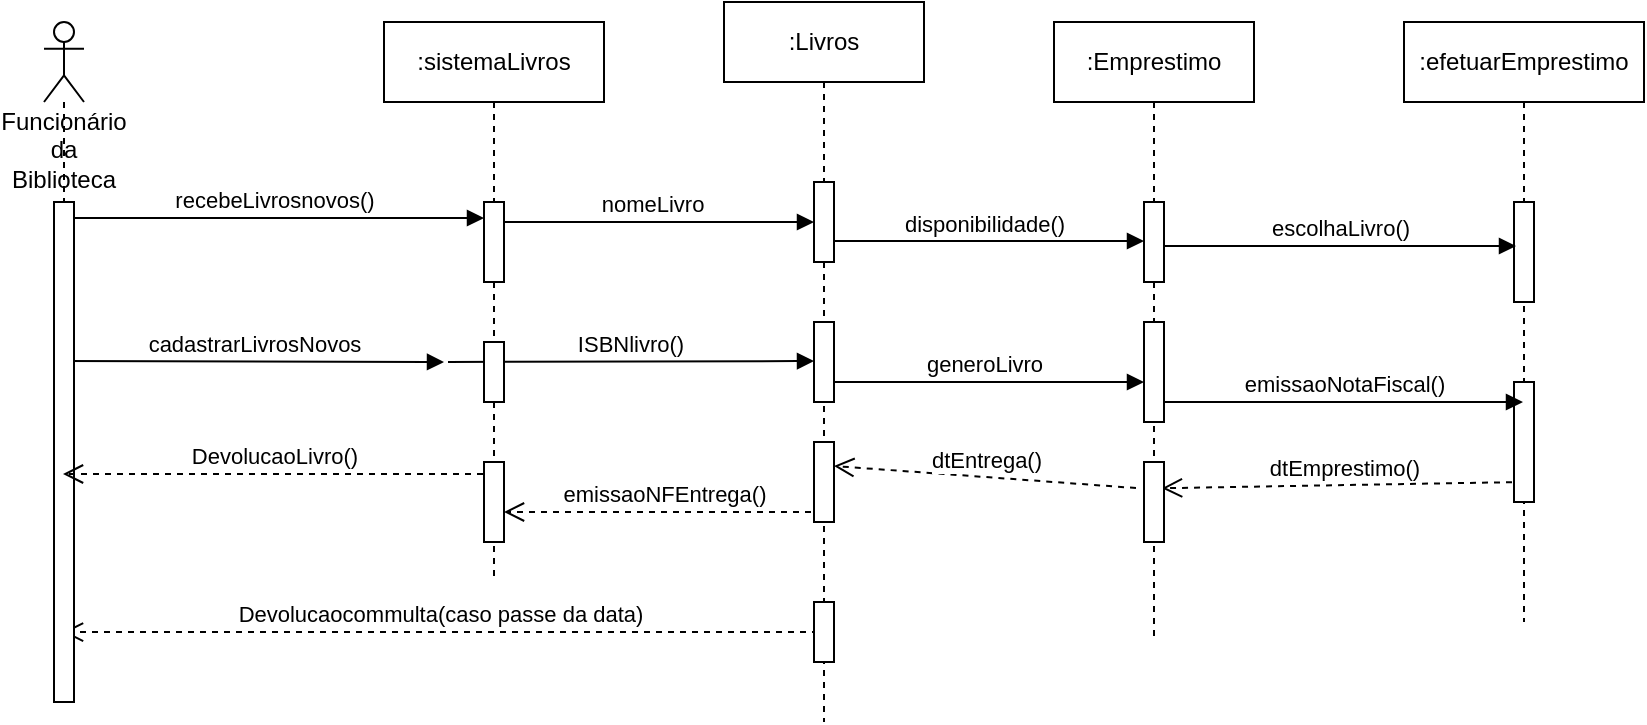 <mxfile version="13.8.8" type="github">
  <diagram id="8-qFMdN2M5BpMNW03hwC" name="Page-1">
    <mxGraphModel dx="900" dy="533" grid="1" gridSize="10" guides="1" tooltips="1" connect="1" arrows="1" fold="1" page="1" pageScale="1" pageWidth="1169" pageHeight="827" math="0" shadow="0">
      <root>
        <mxCell id="0" />
        <mxCell id="1" parent="0" />
        <mxCell id="RcH9cWTwy_EmR8gQbs1w-36" value="Devolucaocommulta(caso passe da data)" style="html=1;verticalAlign=bottom;endArrow=open;dashed=1;endSize=8;exitX=0.2;exitY=0.267;exitDx=0;exitDy=0;exitPerimeter=0;" edge="1" parent="1">
          <mxGeometry relative="1" as="geometry">
            <mxPoint x="467" y="385.01" as="sourcePoint" />
            <mxPoint x="89.5" y="385.01" as="targetPoint" />
          </mxGeometry>
        </mxCell>
        <mxCell id="RcH9cWTwy_EmR8gQbs1w-32" value="emissaoNFEntrega()" style="html=1;verticalAlign=bottom;endArrow=open;dashed=1;endSize=8;" edge="1" parent="1" source="RcH9cWTwy_EmR8gQbs1w-7">
          <mxGeometry relative="1" as="geometry">
            <mxPoint x="469.5" y="325" as="sourcePoint" />
            <mxPoint x="310" y="325" as="targetPoint" />
          </mxGeometry>
        </mxCell>
        <mxCell id="RcH9cWTwy_EmR8gQbs1w-29" value="dtEmprestimo()" style="html=1;verticalAlign=bottom;endArrow=open;dashed=1;endSize=8;exitX=0.5;exitY=0.833;exitDx=0;exitDy=0;exitPerimeter=0;entryX=0.54;entryY=0.752;entryDx=0;entryDy=0;entryPerimeter=0;" edge="1" parent="1" source="RcH9cWTwy_EmR8gQbs1w-26" target="RcH9cWTwy_EmR8gQbs1w-12">
          <mxGeometry relative="1" as="geometry">
            <mxPoint x="810" y="320" as="sourcePoint" />
            <mxPoint x="640" y="320" as="targetPoint" />
          </mxGeometry>
        </mxCell>
        <mxCell id="RcH9cWTwy_EmR8gQbs1w-17" value="disponibilidade()" style="html=1;verticalAlign=bottom;endArrow=block;" edge="1" parent="1">
          <mxGeometry width="80" relative="1" as="geometry">
            <mxPoint x="470" y="189.5" as="sourcePoint" />
            <mxPoint x="630" y="189.5" as="targetPoint" />
          </mxGeometry>
        </mxCell>
        <mxCell id="RcH9cWTwy_EmR8gQbs1w-16" value="generoLivro" style="html=1;verticalAlign=bottom;endArrow=block;" edge="1" parent="1">
          <mxGeometry width="80" relative="1" as="geometry">
            <mxPoint x="470" y="260" as="sourcePoint" />
            <mxPoint x="630" y="260" as="targetPoint" />
          </mxGeometry>
        </mxCell>
        <mxCell id="RcH9cWTwy_EmR8gQbs1w-10" value="ISBNlivro()" style="html=1;verticalAlign=bottom;endArrow=block;" edge="1" parent="1">
          <mxGeometry width="80" relative="1" as="geometry">
            <mxPoint x="282" y="250" as="sourcePoint" />
            <mxPoint x="465" y="249.5" as="targetPoint" />
          </mxGeometry>
        </mxCell>
        <mxCell id="RcH9cWTwy_EmR8gQbs1w-9" value="nomeLivro" style="html=1;verticalAlign=bottom;endArrow=block;exitX=0.2;exitY=0.25;exitDx=0;exitDy=0;exitPerimeter=0;" edge="1" parent="1" source="RcH9cWTwy_EmR8gQbs1w-3" target="RcH9cWTwy_EmR8gQbs1w-8">
          <mxGeometry width="80" relative="1" as="geometry">
            <mxPoint x="330" y="178" as="sourcePoint" />
            <mxPoint x="460" y="178" as="targetPoint" />
          </mxGeometry>
        </mxCell>
        <mxCell id="RcH9cWTwy_EmR8gQbs1w-5" value="cadastrarLivrosNovos" style="html=1;verticalAlign=bottom;endArrow=block;" edge="1" parent="1">
          <mxGeometry width="80" relative="1" as="geometry">
            <mxPoint x="89.5" y="249.5" as="sourcePoint" />
            <mxPoint x="280" y="250" as="targetPoint" />
          </mxGeometry>
        </mxCell>
        <mxCell id="RcH9cWTwy_EmR8gQbs1w-2" value="recebeLivrosnovos()" style="html=1;verticalAlign=bottom;endArrow=block;entryX=0;entryY=0.2;entryDx=0;entryDy=0;entryPerimeter=0;" edge="1" parent="1" source="YvCRl8Iy_vgOIxh5A2Na-1" target="RcH9cWTwy_EmR8gQbs1w-3">
          <mxGeometry width="80" relative="1" as="geometry">
            <mxPoint x="130" y="180" as="sourcePoint" />
            <mxPoint x="230" y="183" as="targetPoint" />
          </mxGeometry>
        </mxCell>
        <mxCell id="YvCRl8Iy_vgOIxh5A2Na-1" value="Funcionário da Biblioteca" style="shape=umlLifeline;participant=umlActor;perimeter=lifelinePerimeter;whiteSpace=wrap;html=1;container=1;collapsible=0;recursiveResize=0;verticalAlign=top;spacingTop=36;outlineConnect=0;" parent="1" vertex="1">
          <mxGeometry x="80" y="80" width="20" height="340" as="geometry" />
        </mxCell>
        <mxCell id="RcH9cWTwy_EmR8gQbs1w-4" value="" style="html=1;points=[];perimeter=orthogonalPerimeter;" vertex="1" parent="YvCRl8Iy_vgOIxh5A2Na-1">
          <mxGeometry x="5" y="90" width="10" height="250" as="geometry" />
        </mxCell>
        <mxCell id="RcH9cWTwy_EmR8gQbs1w-1" value=":sistemaLivros" style="shape=umlLifeline;perimeter=lifelinePerimeter;whiteSpace=wrap;html=1;container=1;collapsible=0;recursiveResize=0;outlineConnect=0;" vertex="1" parent="1">
          <mxGeometry x="250" y="80" width="110" height="280" as="geometry" />
        </mxCell>
        <mxCell id="RcH9cWTwy_EmR8gQbs1w-3" value="" style="html=1;points=[];perimeter=orthogonalPerimeter;" vertex="1" parent="RcH9cWTwy_EmR8gQbs1w-1">
          <mxGeometry x="50" y="90" width="10" height="40" as="geometry" />
        </mxCell>
        <mxCell id="RcH9cWTwy_EmR8gQbs1w-6" value="" style="html=1;points=[];perimeter=orthogonalPerimeter;" vertex="1" parent="RcH9cWTwy_EmR8gQbs1w-1">
          <mxGeometry x="50" y="160" width="10" height="30" as="geometry" />
        </mxCell>
        <mxCell id="RcH9cWTwy_EmR8gQbs1w-33" value="" style="html=1;points=[];perimeter=orthogonalPerimeter;" vertex="1" parent="RcH9cWTwy_EmR8gQbs1w-1">
          <mxGeometry x="50" y="220" width="10" height="40" as="geometry" />
        </mxCell>
        <mxCell id="RcH9cWTwy_EmR8gQbs1w-7" value=":Livros" style="shape=umlLifeline;perimeter=lifelinePerimeter;whiteSpace=wrap;html=1;container=1;collapsible=0;recursiveResize=0;outlineConnect=0;" vertex="1" parent="1">
          <mxGeometry x="420" y="70" width="100" height="360" as="geometry" />
        </mxCell>
        <mxCell id="RcH9cWTwy_EmR8gQbs1w-8" value="" style="html=1;points=[];perimeter=orthogonalPerimeter;" vertex="1" parent="RcH9cWTwy_EmR8gQbs1w-7">
          <mxGeometry x="45" y="90" width="10" height="40" as="geometry" />
        </mxCell>
        <mxCell id="RcH9cWTwy_EmR8gQbs1w-11" value="" style="html=1;points=[];perimeter=orthogonalPerimeter;" vertex="1" parent="RcH9cWTwy_EmR8gQbs1w-7">
          <mxGeometry x="45" y="160" width="10" height="40" as="geometry" />
        </mxCell>
        <mxCell id="RcH9cWTwy_EmR8gQbs1w-31" value="" style="html=1;points=[];perimeter=orthogonalPerimeter;" vertex="1" parent="RcH9cWTwy_EmR8gQbs1w-7">
          <mxGeometry x="45" y="220" width="10" height="40" as="geometry" />
        </mxCell>
        <mxCell id="RcH9cWTwy_EmR8gQbs1w-35" value="" style="html=1;points=[];perimeter=orthogonalPerimeter;" vertex="1" parent="RcH9cWTwy_EmR8gQbs1w-7">
          <mxGeometry x="45" y="300" width="10" height="30" as="geometry" />
        </mxCell>
        <mxCell id="RcH9cWTwy_EmR8gQbs1w-12" value=":Emprestimo" style="shape=umlLifeline;perimeter=lifelinePerimeter;whiteSpace=wrap;html=1;container=1;collapsible=0;recursiveResize=0;outlineConnect=0;" vertex="1" parent="1">
          <mxGeometry x="585" y="80" width="100" height="310" as="geometry" />
        </mxCell>
        <mxCell id="RcH9cWTwy_EmR8gQbs1w-15" value="" style="html=1;points=[];perimeter=orthogonalPerimeter;" vertex="1" parent="RcH9cWTwy_EmR8gQbs1w-12">
          <mxGeometry x="45" y="150" width="10" height="50" as="geometry" />
        </mxCell>
        <mxCell id="RcH9cWTwy_EmR8gQbs1w-13" value="" style="html=1;points=[];perimeter=orthogonalPerimeter;" vertex="1" parent="RcH9cWTwy_EmR8gQbs1w-12">
          <mxGeometry x="45" y="90" width="10" height="40" as="geometry" />
        </mxCell>
        <mxCell id="RcH9cWTwy_EmR8gQbs1w-27" value="" style="html=1;points=[];perimeter=orthogonalPerimeter;" vertex="1" parent="RcH9cWTwy_EmR8gQbs1w-12">
          <mxGeometry x="45" y="220" width="10" height="40" as="geometry" />
        </mxCell>
        <mxCell id="RcH9cWTwy_EmR8gQbs1w-18" value=":efetuarEmprestimo" style="shape=umlLifeline;perimeter=lifelinePerimeter;whiteSpace=wrap;html=1;container=1;collapsible=0;recursiveResize=0;outlineConnect=0;" vertex="1" parent="1">
          <mxGeometry x="760" y="80" width="120" height="300" as="geometry" />
        </mxCell>
        <mxCell id="RcH9cWTwy_EmR8gQbs1w-19" value="" style="html=1;points=[];perimeter=orthogonalPerimeter;" vertex="1" parent="RcH9cWTwy_EmR8gQbs1w-18">
          <mxGeometry x="55" y="90" width="10" height="50" as="geometry" />
        </mxCell>
        <mxCell id="RcH9cWTwy_EmR8gQbs1w-26" value="" style="html=1;points=[];perimeter=orthogonalPerimeter;" vertex="1" parent="RcH9cWTwy_EmR8gQbs1w-18">
          <mxGeometry x="55" y="180" width="10" height="60" as="geometry" />
        </mxCell>
        <mxCell id="RcH9cWTwy_EmR8gQbs1w-24" value="escolhaLivro()" style="html=1;verticalAlign=bottom;endArrow=block;entryX=0.1;entryY=0.44;entryDx=0;entryDy=0;entryPerimeter=0;" edge="1" parent="1" target="RcH9cWTwy_EmR8gQbs1w-19">
          <mxGeometry width="80" relative="1" as="geometry">
            <mxPoint x="640" y="192" as="sourcePoint" />
            <mxPoint x="810" y="190" as="targetPoint" />
          </mxGeometry>
        </mxCell>
        <mxCell id="RcH9cWTwy_EmR8gQbs1w-25" value="emissaoNotaFiscal()" style="html=1;verticalAlign=bottom;endArrow=block;" edge="1" parent="1">
          <mxGeometry width="80" relative="1" as="geometry">
            <mxPoint x="640" y="270" as="sourcePoint" />
            <mxPoint x="819.5" y="270" as="targetPoint" />
          </mxGeometry>
        </mxCell>
        <mxCell id="RcH9cWTwy_EmR8gQbs1w-30" value="dtEntrega()" style="html=1;verticalAlign=bottom;endArrow=open;dashed=1;endSize=8;entryX=1;entryY=0.3;entryDx=0;entryDy=0;entryPerimeter=0;exitX=-0.4;exitY=0.325;exitDx=0;exitDy=0;exitPerimeter=0;" edge="1" parent="1" source="RcH9cWTwy_EmR8gQbs1w-27" target="RcH9cWTwy_EmR8gQbs1w-31">
          <mxGeometry relative="1" as="geometry">
            <mxPoint x="655" y="329.98" as="sourcePoint" />
            <mxPoint x="475" y="330" as="targetPoint" />
          </mxGeometry>
        </mxCell>
        <mxCell id="RcH9cWTwy_EmR8gQbs1w-34" value="DevolucaoLivro()" style="html=1;verticalAlign=bottom;endArrow=open;dashed=1;endSize=8;" edge="1" parent="1">
          <mxGeometry relative="1" as="geometry">
            <mxPoint x="299.5" y="306" as="sourcePoint" />
            <mxPoint x="89.5" y="306" as="targetPoint" />
          </mxGeometry>
        </mxCell>
      </root>
    </mxGraphModel>
  </diagram>
</mxfile>
